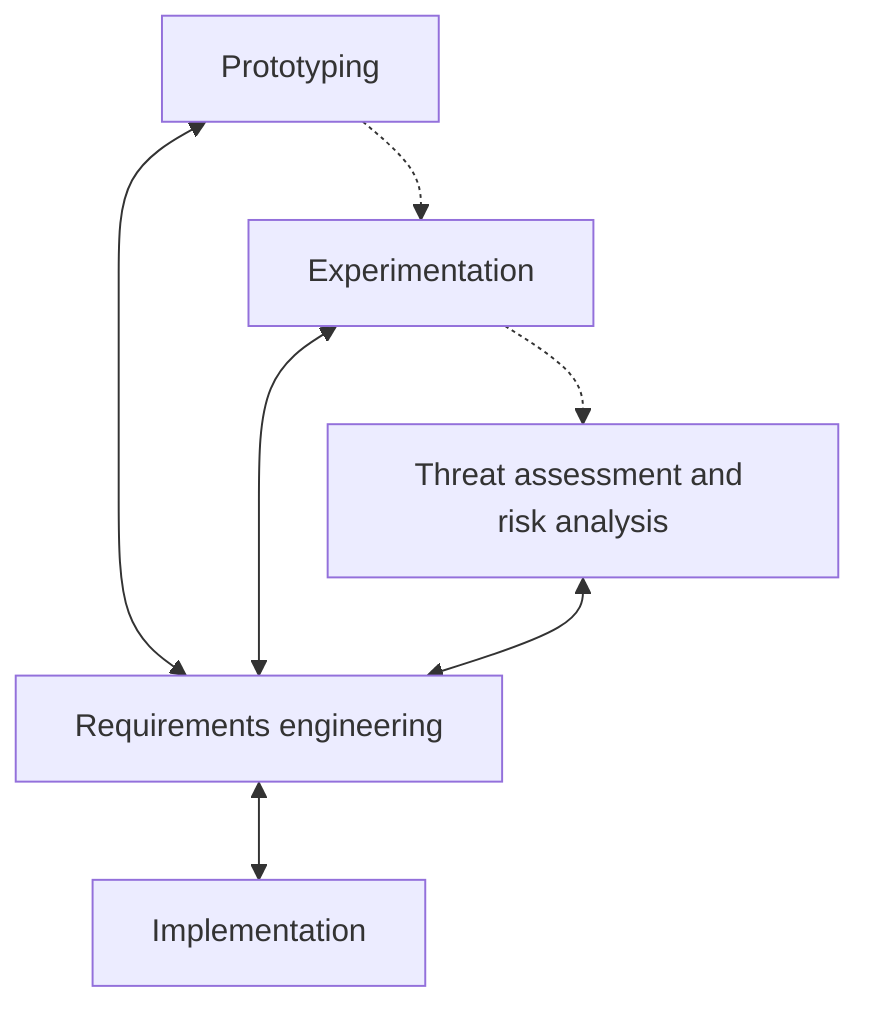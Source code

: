 flowchart TD
  prototype[Prototyping]
  experimentation[Experimentation]
  requirements[Requirements engineering]
  tara[Threat assessment and risk analysis]
  implementation[Implementation]
  
  prototype <--> requirements
  prototype .-> experimentation
  experimentation <--> requirements
  experimentation .-> tara
  tara <--> requirements
  requirements <--> implementation